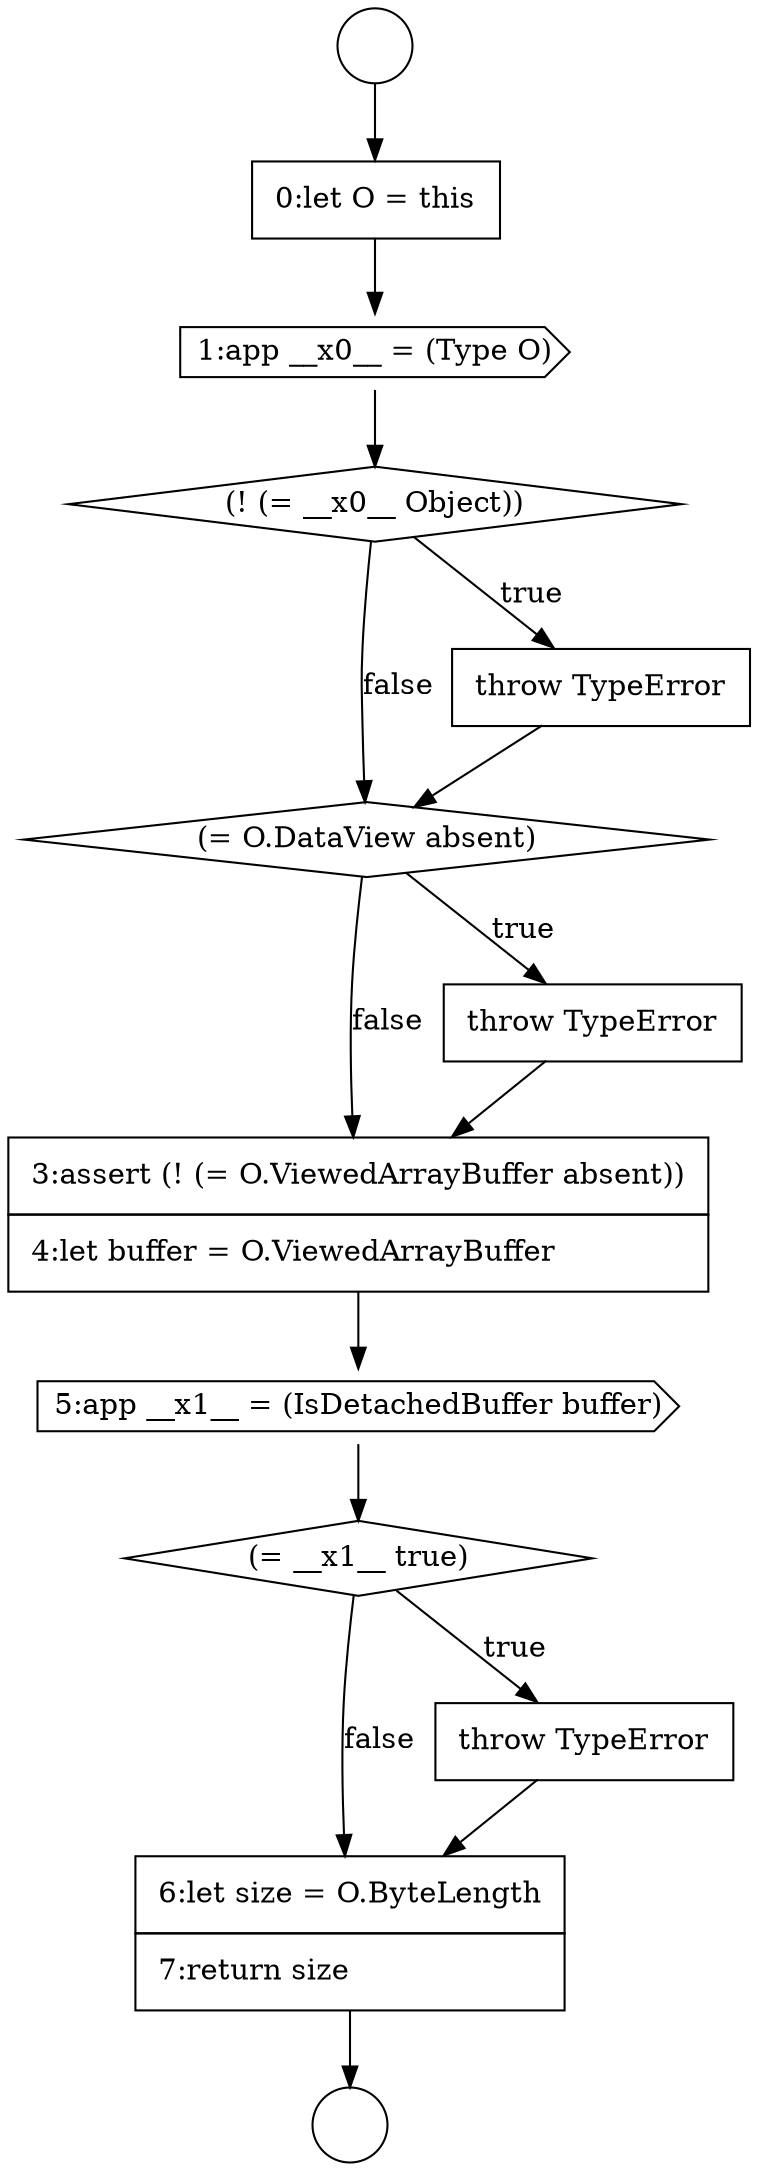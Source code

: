 digraph {
  node16456 [shape=circle label=" " color="black" fillcolor="white" style=filled]
  node16463 [shape=none, margin=0, label=<<font color="black">
    <table border="0" cellborder="1" cellspacing="0" cellpadding="10">
      <tr><td align="left">3:assert (! (= O.ViewedArrayBuffer absent))</td></tr>
      <tr><td align="left">4:let buffer = O.ViewedArrayBuffer</td></tr>
    </table>
  </font>> color="black" fillcolor="white" style=filled]
  node16455 [shape=circle label=" " color="black" fillcolor="white" style=filled]
  node16464 [shape=cds, label=<<font color="black">5:app __x1__ = (IsDetachedBuffer buffer)</font>> color="black" fillcolor="white" style=filled]
  node16467 [shape=none, margin=0, label=<<font color="black">
    <table border="0" cellborder="1" cellspacing="0" cellpadding="10">
      <tr><td align="left">6:let size = O.ByteLength</td></tr>
      <tr><td align="left">7:return size</td></tr>
    </table>
  </font>> color="black" fillcolor="white" style=filled]
  node16457 [shape=none, margin=0, label=<<font color="black">
    <table border="0" cellborder="1" cellspacing="0" cellpadding="10">
      <tr><td align="left">0:let O = this</td></tr>
    </table>
  </font>> color="black" fillcolor="white" style=filled]
  node16461 [shape=diamond, label=<<font color="black">(= O.DataView absent)</font>> color="black" fillcolor="white" style=filled]
  node16458 [shape=cds, label=<<font color="black">1:app __x0__ = (Type O)</font>> color="black" fillcolor="white" style=filled]
  node16462 [shape=none, margin=0, label=<<font color="black">
    <table border="0" cellborder="1" cellspacing="0" cellpadding="10">
      <tr><td align="left">throw TypeError</td></tr>
    </table>
  </font>> color="black" fillcolor="white" style=filled]
  node16466 [shape=none, margin=0, label=<<font color="black">
    <table border="0" cellborder="1" cellspacing="0" cellpadding="10">
      <tr><td align="left">throw TypeError</td></tr>
    </table>
  </font>> color="black" fillcolor="white" style=filled]
  node16459 [shape=diamond, label=<<font color="black">(! (= __x0__ Object))</font>> color="black" fillcolor="white" style=filled]
  node16460 [shape=none, margin=0, label=<<font color="black">
    <table border="0" cellborder="1" cellspacing="0" cellpadding="10">
      <tr><td align="left">throw TypeError</td></tr>
    </table>
  </font>> color="black" fillcolor="white" style=filled]
  node16465 [shape=diamond, label=<<font color="black">(= __x1__ true)</font>> color="black" fillcolor="white" style=filled]
  node16466 -> node16467 [ color="black"]
  node16460 -> node16461 [ color="black"]
  node16462 -> node16463 [ color="black"]
  node16459 -> node16460 [label=<<font color="black">true</font>> color="black"]
  node16459 -> node16461 [label=<<font color="black">false</font>> color="black"]
  node16465 -> node16466 [label=<<font color="black">true</font>> color="black"]
  node16465 -> node16467 [label=<<font color="black">false</font>> color="black"]
  node16461 -> node16462 [label=<<font color="black">true</font>> color="black"]
  node16461 -> node16463 [label=<<font color="black">false</font>> color="black"]
  node16457 -> node16458 [ color="black"]
  node16458 -> node16459 [ color="black"]
  node16463 -> node16464 [ color="black"]
  node16464 -> node16465 [ color="black"]
  node16455 -> node16457 [ color="black"]
  node16467 -> node16456 [ color="black"]
}
